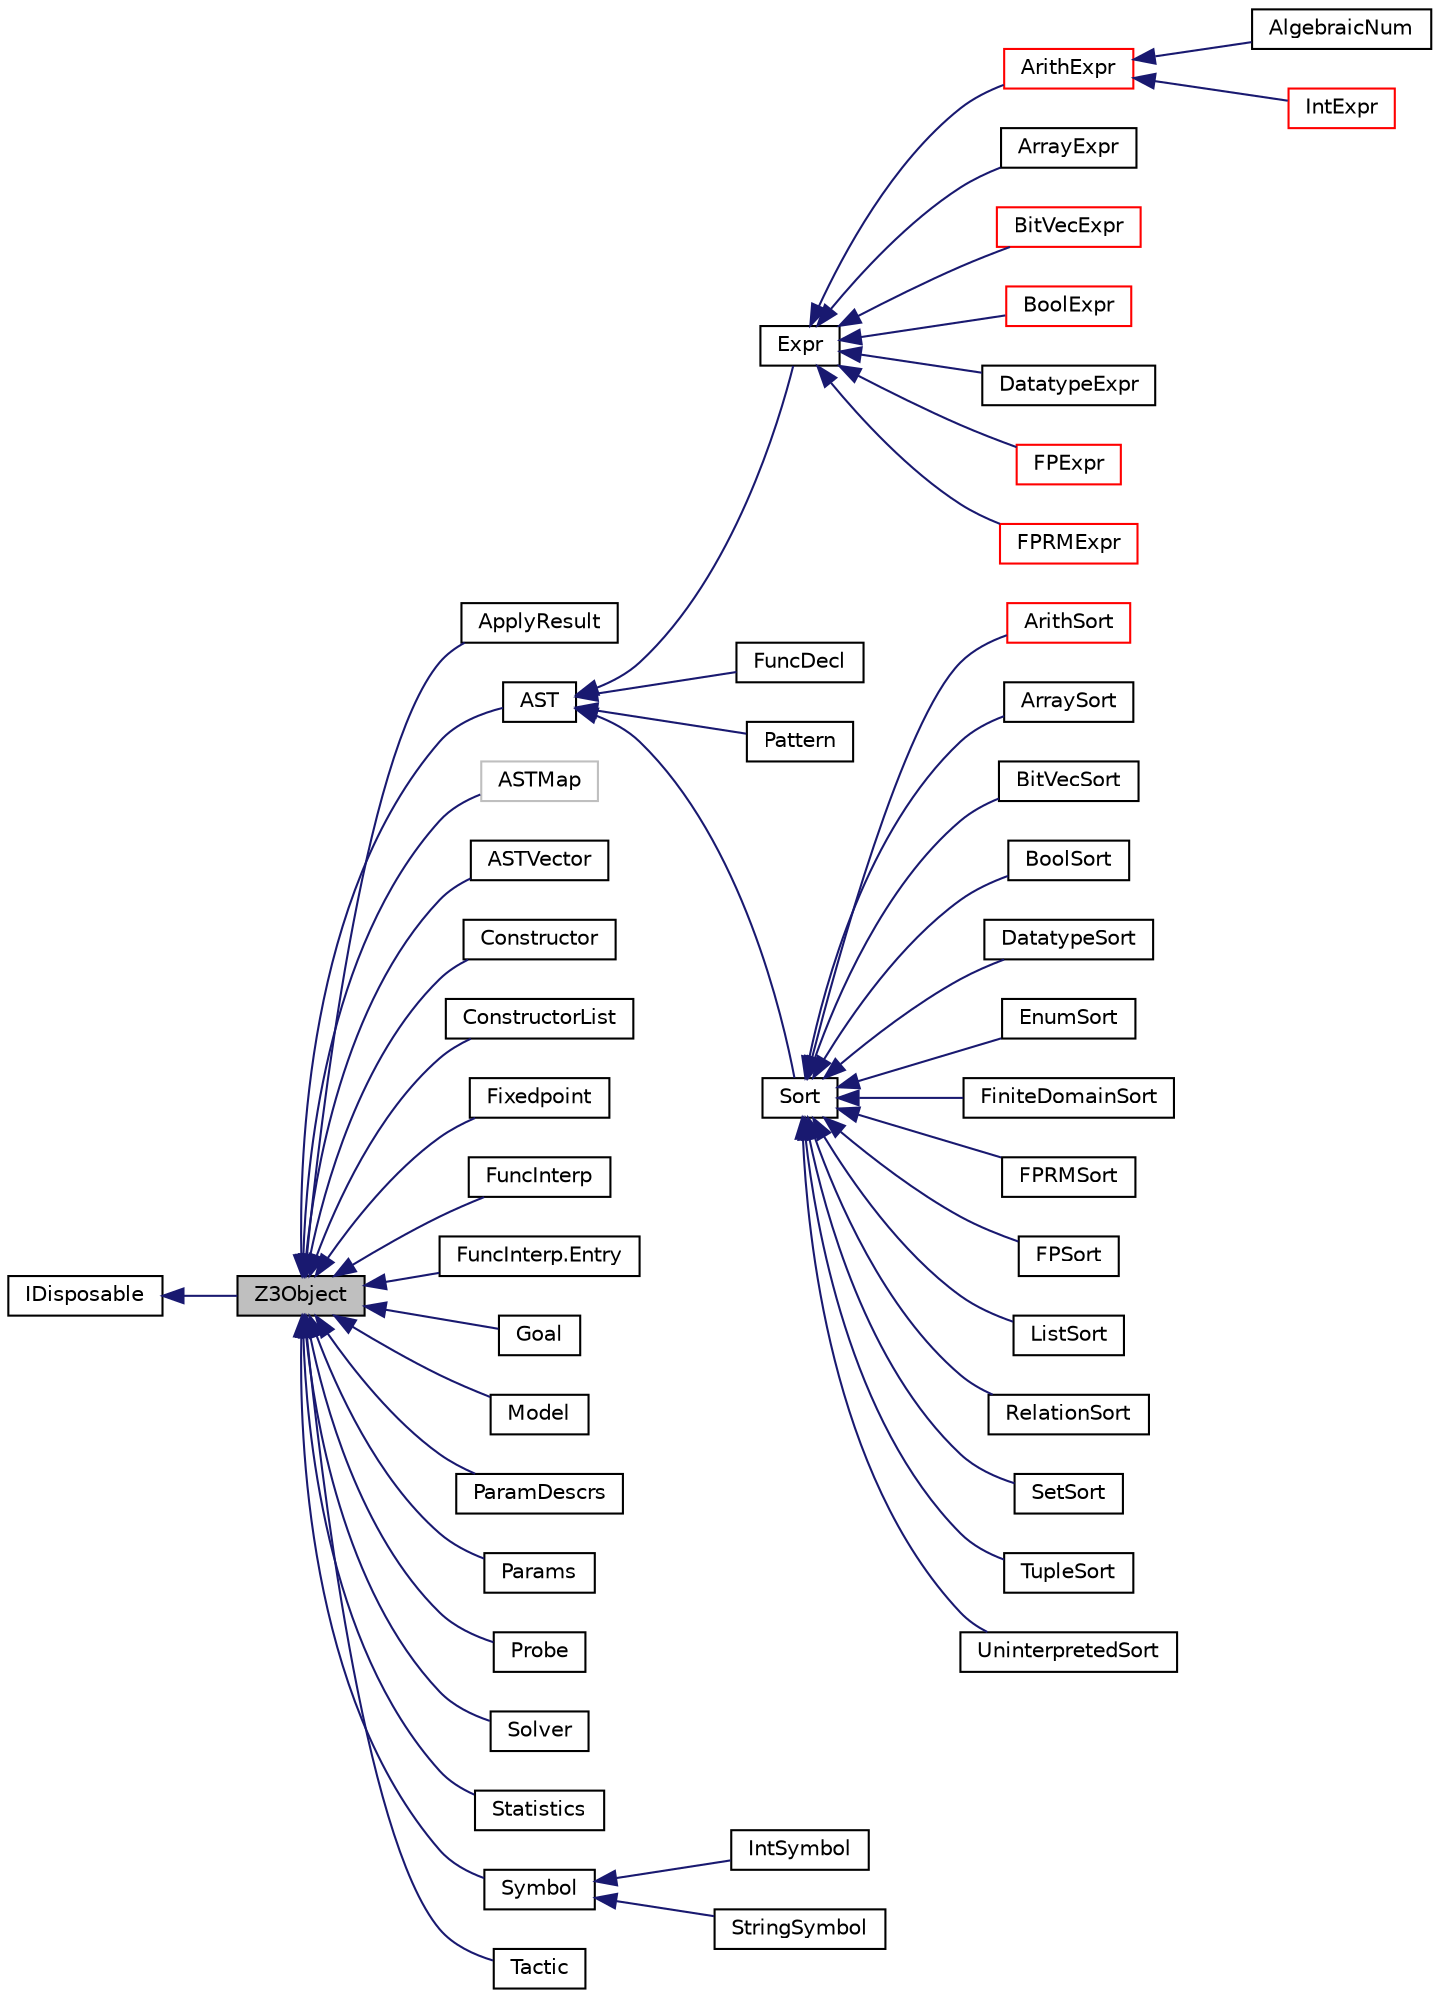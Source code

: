 digraph "Z3Object"
{
  edge [fontname="Helvetica",fontsize="10",labelfontname="Helvetica",labelfontsize="10"];
  node [fontname="Helvetica",fontsize="10",shape=record];
  rankdir="LR";
  Node1 [label="Z3Object",height=0.2,width=0.4,color="black", fillcolor="grey75", style="filled", fontcolor="black"];
  Node2 -> Node1 [dir="back",color="midnightblue",fontsize="10",style="solid",fontname="Helvetica"];
  Node2 [label="IDisposable",height=0.2,width=0.4,color="black", fillcolor="white", style="filled",URL="$classcom_1_1microsoft_1_1z3_1_1_i_disposable.html"];
  Node1 -> Node3 [dir="back",color="midnightblue",fontsize="10",style="solid",fontname="Helvetica"];
  Node3 [label="ApplyResult",height=0.2,width=0.4,color="black", fillcolor="white", style="filled",URL="$classcom_1_1microsoft_1_1z3_1_1_apply_result.html"];
  Node1 -> Node4 [dir="back",color="midnightblue",fontsize="10",style="solid",fontname="Helvetica"];
  Node4 [label="AST",height=0.2,width=0.4,color="black", fillcolor="white", style="filled",URL="$classcom_1_1microsoft_1_1z3_1_1_a_s_t.html"];
  Node4 -> Node5 [dir="back",color="midnightblue",fontsize="10",style="solid",fontname="Helvetica"];
  Node5 [label="Expr",height=0.2,width=0.4,color="black", fillcolor="white", style="filled",URL="$classcom_1_1microsoft_1_1z3_1_1_expr.html"];
  Node5 -> Node6 [dir="back",color="midnightblue",fontsize="10",style="solid",fontname="Helvetica"];
  Node6 [label="ArithExpr",height=0.2,width=0.4,color="red", fillcolor="white", style="filled",URL="$classcom_1_1microsoft_1_1z3_1_1_arith_expr.html"];
  Node6 -> Node7 [dir="back",color="midnightblue",fontsize="10",style="solid",fontname="Helvetica"];
  Node7 [label="AlgebraicNum",height=0.2,width=0.4,color="black", fillcolor="white", style="filled",URL="$classcom_1_1microsoft_1_1z3_1_1_algebraic_num.html"];
  Node6 -> Node8 [dir="back",color="midnightblue",fontsize="10",style="solid",fontname="Helvetica"];
  Node8 [label="IntExpr",height=0.2,width=0.4,color="red", fillcolor="white", style="filled",URL="$classcom_1_1microsoft_1_1z3_1_1_int_expr.html"];
  Node5 -> Node9 [dir="back",color="midnightblue",fontsize="10",style="solid",fontname="Helvetica"];
  Node9 [label="ArrayExpr",height=0.2,width=0.4,color="black", fillcolor="white", style="filled",URL="$classcom_1_1microsoft_1_1z3_1_1_array_expr.html"];
  Node5 -> Node10 [dir="back",color="midnightblue",fontsize="10",style="solid",fontname="Helvetica"];
  Node10 [label="BitVecExpr",height=0.2,width=0.4,color="red", fillcolor="white", style="filled",URL="$classcom_1_1microsoft_1_1z3_1_1_bit_vec_expr.html"];
  Node5 -> Node11 [dir="back",color="midnightblue",fontsize="10",style="solid",fontname="Helvetica"];
  Node11 [label="BoolExpr",height=0.2,width=0.4,color="red", fillcolor="white", style="filled",URL="$classcom_1_1microsoft_1_1z3_1_1_bool_expr.html"];
  Node5 -> Node12 [dir="back",color="midnightblue",fontsize="10",style="solid",fontname="Helvetica"];
  Node12 [label="DatatypeExpr",height=0.2,width=0.4,color="black", fillcolor="white", style="filled",URL="$classcom_1_1microsoft_1_1z3_1_1_datatype_expr.html"];
  Node5 -> Node13 [dir="back",color="midnightblue",fontsize="10",style="solid",fontname="Helvetica"];
  Node13 [label="FPExpr",height=0.2,width=0.4,color="red", fillcolor="white", style="filled",URL="$classcom_1_1microsoft_1_1z3_1_1_f_p_expr.html"];
  Node5 -> Node14 [dir="back",color="midnightblue",fontsize="10",style="solid",fontname="Helvetica"];
  Node14 [label="FPRMExpr",height=0.2,width=0.4,color="red", fillcolor="white", style="filled",URL="$classcom_1_1microsoft_1_1z3_1_1_f_p_r_m_expr.html"];
  Node4 -> Node15 [dir="back",color="midnightblue",fontsize="10",style="solid",fontname="Helvetica"];
  Node15 [label="FuncDecl",height=0.2,width=0.4,color="black", fillcolor="white", style="filled",URL="$classcom_1_1microsoft_1_1z3_1_1_func_decl.html"];
  Node4 -> Node16 [dir="back",color="midnightblue",fontsize="10",style="solid",fontname="Helvetica"];
  Node16 [label="Pattern",height=0.2,width=0.4,color="black", fillcolor="white", style="filled",URL="$classcom_1_1microsoft_1_1z3_1_1_pattern.html"];
  Node4 -> Node17 [dir="back",color="midnightblue",fontsize="10",style="solid",fontname="Helvetica"];
  Node17 [label="Sort",height=0.2,width=0.4,color="black", fillcolor="white", style="filled",URL="$classcom_1_1microsoft_1_1z3_1_1_sort.html"];
  Node17 -> Node18 [dir="back",color="midnightblue",fontsize="10",style="solid",fontname="Helvetica"];
  Node18 [label="ArithSort",height=0.2,width=0.4,color="red", fillcolor="white", style="filled",URL="$classcom_1_1microsoft_1_1z3_1_1_arith_sort.html"];
  Node17 -> Node19 [dir="back",color="midnightblue",fontsize="10",style="solid",fontname="Helvetica"];
  Node19 [label="ArraySort",height=0.2,width=0.4,color="black", fillcolor="white", style="filled",URL="$classcom_1_1microsoft_1_1z3_1_1_array_sort.html"];
  Node17 -> Node20 [dir="back",color="midnightblue",fontsize="10",style="solid",fontname="Helvetica"];
  Node20 [label="BitVecSort",height=0.2,width=0.4,color="black", fillcolor="white", style="filled",URL="$classcom_1_1microsoft_1_1z3_1_1_bit_vec_sort.html"];
  Node17 -> Node21 [dir="back",color="midnightblue",fontsize="10",style="solid",fontname="Helvetica"];
  Node21 [label="BoolSort",height=0.2,width=0.4,color="black", fillcolor="white", style="filled",URL="$classcom_1_1microsoft_1_1z3_1_1_bool_sort.html"];
  Node17 -> Node22 [dir="back",color="midnightblue",fontsize="10",style="solid",fontname="Helvetica"];
  Node22 [label="DatatypeSort",height=0.2,width=0.4,color="black", fillcolor="white", style="filled",URL="$classcom_1_1microsoft_1_1z3_1_1_datatype_sort.html"];
  Node17 -> Node23 [dir="back",color="midnightblue",fontsize="10",style="solid",fontname="Helvetica"];
  Node23 [label="EnumSort",height=0.2,width=0.4,color="black", fillcolor="white", style="filled",URL="$classcom_1_1microsoft_1_1z3_1_1_enum_sort.html"];
  Node17 -> Node24 [dir="back",color="midnightblue",fontsize="10",style="solid",fontname="Helvetica"];
  Node24 [label="FiniteDomainSort",height=0.2,width=0.4,color="black", fillcolor="white", style="filled",URL="$classcom_1_1microsoft_1_1z3_1_1_finite_domain_sort.html"];
  Node17 -> Node25 [dir="back",color="midnightblue",fontsize="10",style="solid",fontname="Helvetica"];
  Node25 [label="FPRMSort",height=0.2,width=0.4,color="black", fillcolor="white", style="filled",URL="$classcom_1_1microsoft_1_1z3_1_1_f_p_r_m_sort.html"];
  Node17 -> Node26 [dir="back",color="midnightblue",fontsize="10",style="solid",fontname="Helvetica"];
  Node26 [label="FPSort",height=0.2,width=0.4,color="black", fillcolor="white", style="filled",URL="$classcom_1_1microsoft_1_1z3_1_1_f_p_sort.html"];
  Node17 -> Node27 [dir="back",color="midnightblue",fontsize="10",style="solid",fontname="Helvetica"];
  Node27 [label="ListSort",height=0.2,width=0.4,color="black", fillcolor="white", style="filled",URL="$classcom_1_1microsoft_1_1z3_1_1_list_sort.html"];
  Node17 -> Node28 [dir="back",color="midnightblue",fontsize="10",style="solid",fontname="Helvetica"];
  Node28 [label="RelationSort",height=0.2,width=0.4,color="black", fillcolor="white", style="filled",URL="$classcom_1_1microsoft_1_1z3_1_1_relation_sort.html"];
  Node17 -> Node29 [dir="back",color="midnightblue",fontsize="10",style="solid",fontname="Helvetica"];
  Node29 [label="SetSort",height=0.2,width=0.4,color="black", fillcolor="white", style="filled",URL="$classcom_1_1microsoft_1_1z3_1_1_set_sort.html"];
  Node17 -> Node30 [dir="back",color="midnightblue",fontsize="10",style="solid",fontname="Helvetica"];
  Node30 [label="TupleSort",height=0.2,width=0.4,color="black", fillcolor="white", style="filled",URL="$classcom_1_1microsoft_1_1z3_1_1_tuple_sort.html"];
  Node17 -> Node31 [dir="back",color="midnightblue",fontsize="10",style="solid",fontname="Helvetica"];
  Node31 [label="UninterpretedSort",height=0.2,width=0.4,color="black", fillcolor="white", style="filled",URL="$classcom_1_1microsoft_1_1z3_1_1_uninterpreted_sort.html"];
  Node1 -> Node32 [dir="back",color="midnightblue",fontsize="10",style="solid",fontname="Helvetica"];
  Node32 [label="ASTMap",height=0.2,width=0.4,color="grey75", fillcolor="white", style="filled"];
  Node1 -> Node33 [dir="back",color="midnightblue",fontsize="10",style="solid",fontname="Helvetica"];
  Node33 [label="ASTVector",height=0.2,width=0.4,color="black", fillcolor="white", style="filled",URL="$classcom_1_1microsoft_1_1z3_1_1_a_s_t_vector.html"];
  Node1 -> Node34 [dir="back",color="midnightblue",fontsize="10",style="solid",fontname="Helvetica"];
  Node34 [label="Constructor",height=0.2,width=0.4,color="black", fillcolor="white", style="filled",URL="$classcom_1_1microsoft_1_1z3_1_1_constructor.html"];
  Node1 -> Node35 [dir="back",color="midnightblue",fontsize="10",style="solid",fontname="Helvetica"];
  Node35 [label="ConstructorList",height=0.2,width=0.4,color="black", fillcolor="white", style="filled",URL="$classcom_1_1microsoft_1_1z3_1_1_constructor_list.html"];
  Node1 -> Node36 [dir="back",color="midnightblue",fontsize="10",style="solid",fontname="Helvetica"];
  Node36 [label="Fixedpoint",height=0.2,width=0.4,color="black", fillcolor="white", style="filled",URL="$classcom_1_1microsoft_1_1z3_1_1_fixedpoint.html"];
  Node1 -> Node37 [dir="back",color="midnightblue",fontsize="10",style="solid",fontname="Helvetica"];
  Node37 [label="FuncInterp",height=0.2,width=0.4,color="black", fillcolor="white", style="filled",URL="$classcom_1_1microsoft_1_1z3_1_1_func_interp.html"];
  Node1 -> Node38 [dir="back",color="midnightblue",fontsize="10",style="solid",fontname="Helvetica"];
  Node38 [label="FuncInterp.Entry",height=0.2,width=0.4,color="black", fillcolor="white", style="filled",URL="$classcom_1_1microsoft_1_1z3_1_1_func_interp_1_1_entry.html"];
  Node1 -> Node39 [dir="back",color="midnightblue",fontsize="10",style="solid",fontname="Helvetica"];
  Node39 [label="Goal",height=0.2,width=0.4,color="black", fillcolor="white", style="filled",URL="$classcom_1_1microsoft_1_1z3_1_1_goal.html"];
  Node1 -> Node40 [dir="back",color="midnightblue",fontsize="10",style="solid",fontname="Helvetica"];
  Node40 [label="Model",height=0.2,width=0.4,color="black", fillcolor="white", style="filled",URL="$classcom_1_1microsoft_1_1z3_1_1_model.html"];
  Node1 -> Node41 [dir="back",color="midnightblue",fontsize="10",style="solid",fontname="Helvetica"];
  Node41 [label="ParamDescrs",height=0.2,width=0.4,color="black", fillcolor="white", style="filled",URL="$classcom_1_1microsoft_1_1z3_1_1_param_descrs.html"];
  Node1 -> Node42 [dir="back",color="midnightblue",fontsize="10",style="solid",fontname="Helvetica"];
  Node42 [label="Params",height=0.2,width=0.4,color="black", fillcolor="white", style="filled",URL="$classcom_1_1microsoft_1_1z3_1_1_params.html"];
  Node1 -> Node43 [dir="back",color="midnightblue",fontsize="10",style="solid",fontname="Helvetica"];
  Node43 [label="Probe",height=0.2,width=0.4,color="black", fillcolor="white", style="filled",URL="$classcom_1_1microsoft_1_1z3_1_1_probe.html"];
  Node1 -> Node44 [dir="back",color="midnightblue",fontsize="10",style="solid",fontname="Helvetica"];
  Node44 [label="Solver",height=0.2,width=0.4,color="black", fillcolor="white", style="filled",URL="$classcom_1_1microsoft_1_1z3_1_1_solver.html"];
  Node1 -> Node45 [dir="back",color="midnightblue",fontsize="10",style="solid",fontname="Helvetica"];
  Node45 [label="Statistics",height=0.2,width=0.4,color="black", fillcolor="white", style="filled",URL="$classcom_1_1microsoft_1_1z3_1_1_statistics.html"];
  Node1 -> Node46 [dir="back",color="midnightblue",fontsize="10",style="solid",fontname="Helvetica"];
  Node46 [label="Symbol",height=0.2,width=0.4,color="black", fillcolor="white", style="filled",URL="$classcom_1_1microsoft_1_1z3_1_1_symbol.html"];
  Node46 -> Node47 [dir="back",color="midnightblue",fontsize="10",style="solid",fontname="Helvetica"];
  Node47 [label="IntSymbol",height=0.2,width=0.4,color="black", fillcolor="white", style="filled",URL="$classcom_1_1microsoft_1_1z3_1_1_int_symbol.html"];
  Node46 -> Node48 [dir="back",color="midnightblue",fontsize="10",style="solid",fontname="Helvetica"];
  Node48 [label="StringSymbol",height=0.2,width=0.4,color="black", fillcolor="white", style="filled",URL="$classcom_1_1microsoft_1_1z3_1_1_string_symbol.html"];
  Node1 -> Node49 [dir="back",color="midnightblue",fontsize="10",style="solid",fontname="Helvetica"];
  Node49 [label="Tactic",height=0.2,width=0.4,color="black", fillcolor="white", style="filled",URL="$classcom_1_1microsoft_1_1z3_1_1_tactic.html"];
}
